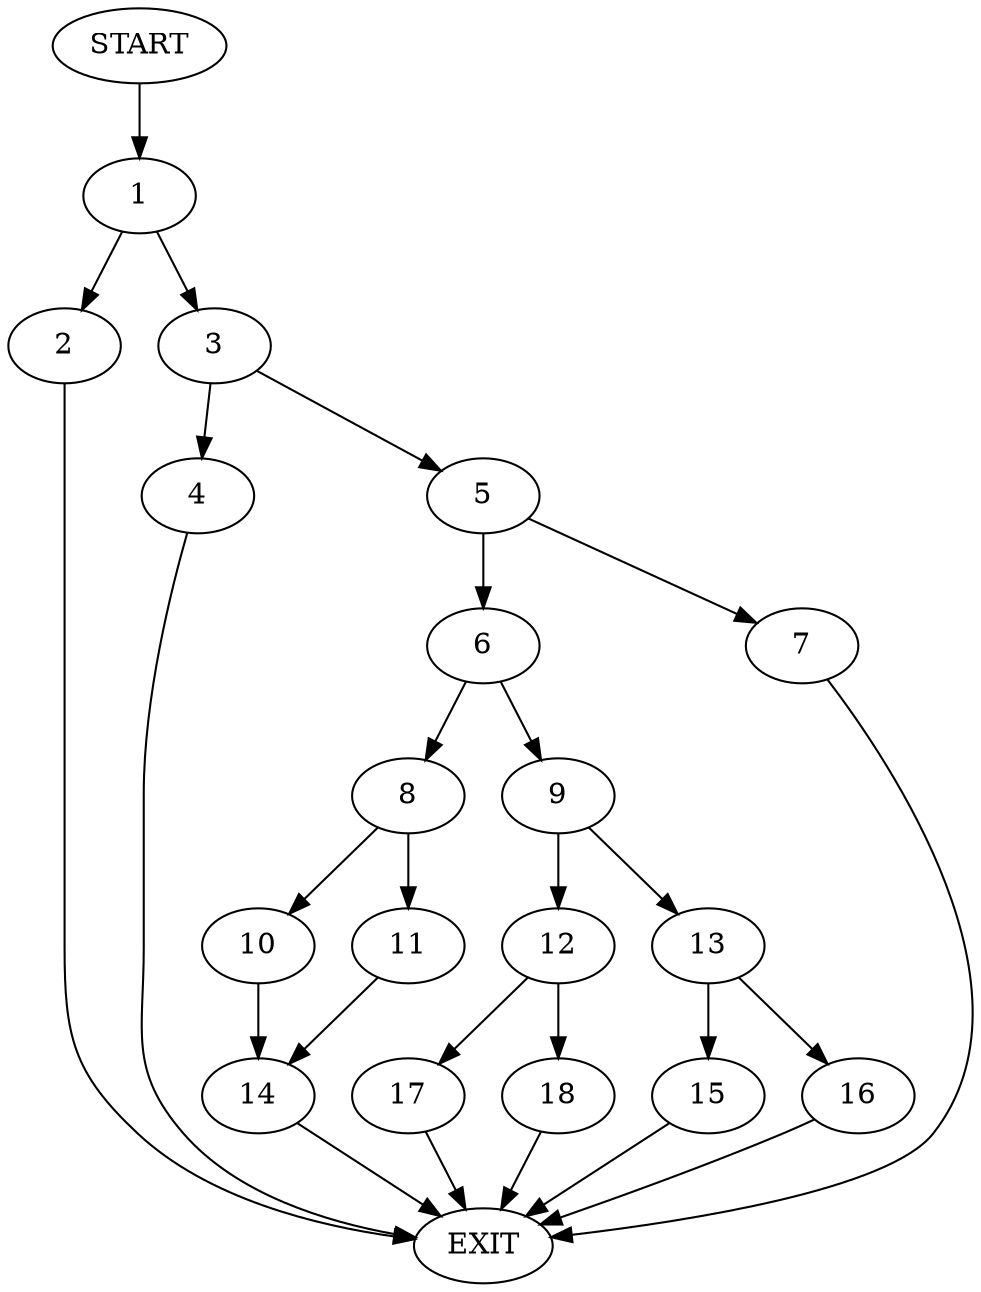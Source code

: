 digraph {
0 [label="START"]
19 [label="EXIT"]
0 -> 1
1 -> 2
1 -> 3
2 -> 19
3 -> 4
3 -> 5
5 -> 6
5 -> 7
4 -> 19
6 -> 8
6 -> 9
7 -> 19
8 -> 10
8 -> 11
9 -> 12
9 -> 13
11 -> 14
10 -> 14
14 -> 19
13 -> 15
13 -> 16
12 -> 17
12 -> 18
15 -> 19
16 -> 19
17 -> 19
18 -> 19
}
